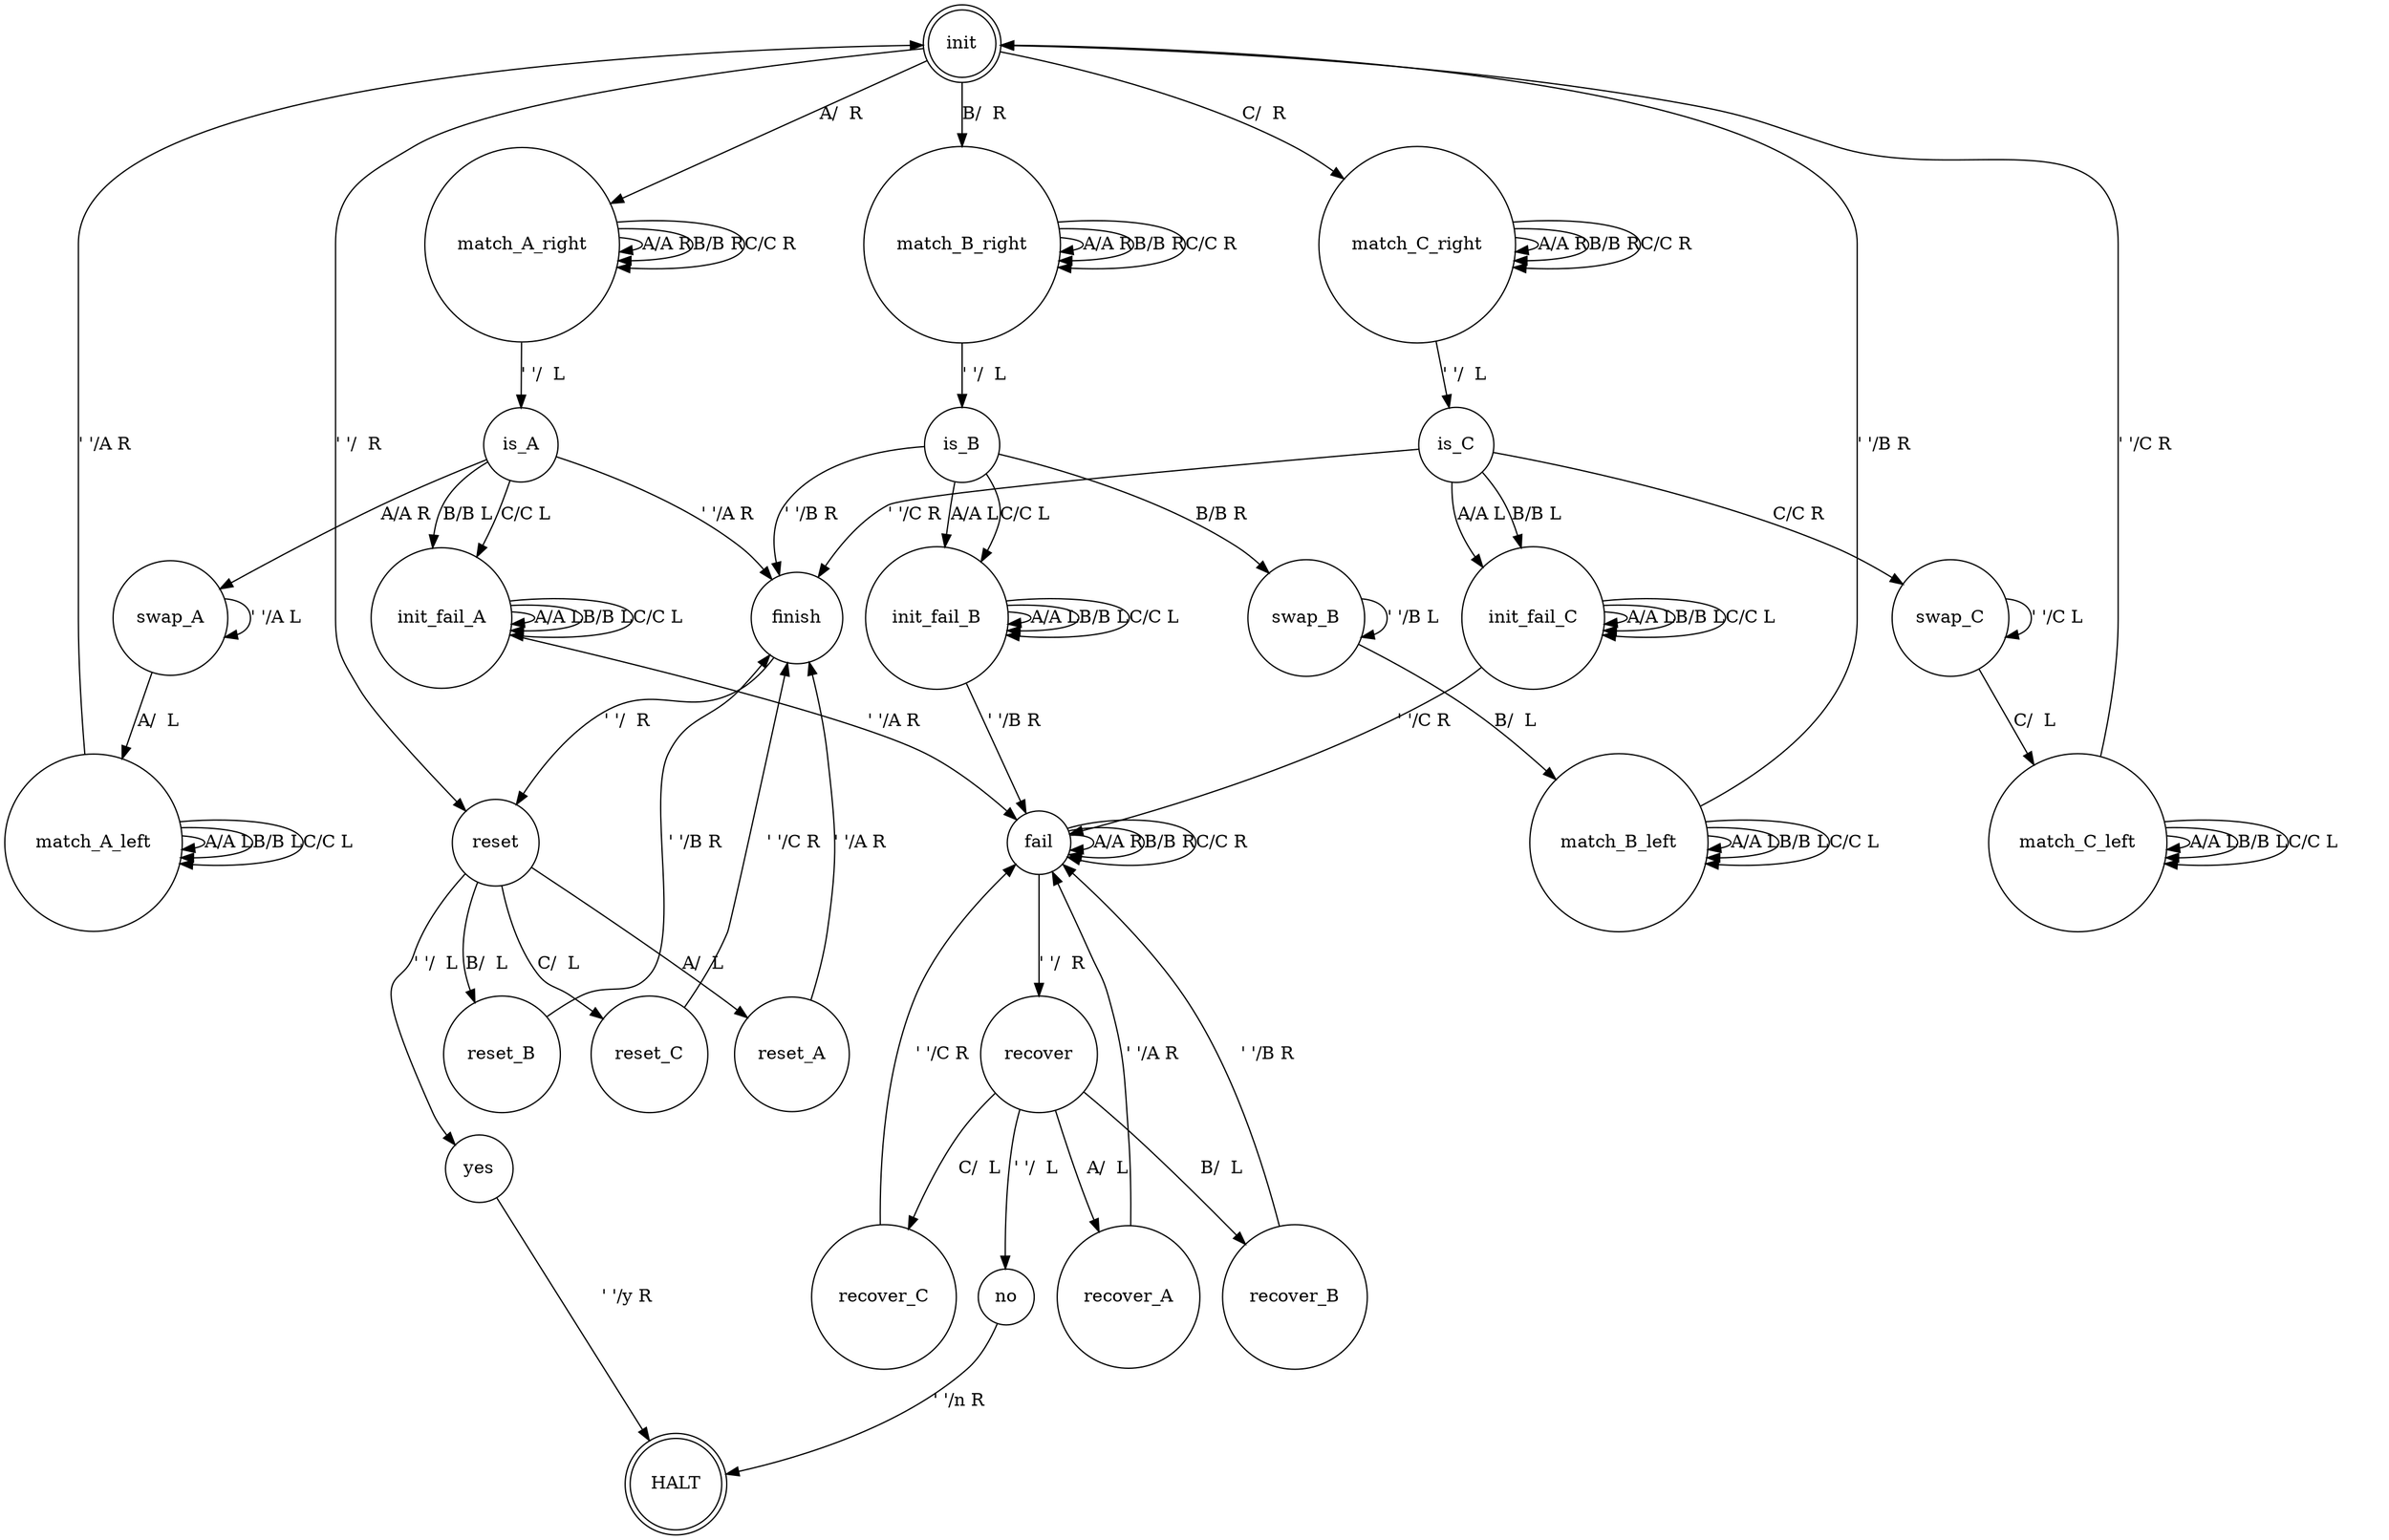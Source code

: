 digraph palindrom {
	node [shape=doublecircle]
	init
	HALT
	node [shape=circle]
	init -> match_A_right [label="A/  R"]
	init -> match_B_right [label="B/  R"]
	init -> match_C_right [label="C/  R"]
	init -> reset [label="' '/  R"]
	match_A_right -> match_A_right [label="A/A R"]
	match_A_right -> match_A_right [label="B/B R"]
	match_A_right -> match_A_right [label="C/C R"]
	match_A_right -> is_A [label="' '/  L"]
	match_B_right -> match_B_right [label="A/A R"]
	match_B_right -> match_B_right [label="B/B R"]
	match_B_right -> match_B_right [label="C/C R"]
	match_B_right -> is_B [label="' '/  L"]
	match_C_right -> match_C_right [label="A/A R"]
	match_C_right -> match_C_right [label="B/B R"]
	match_C_right -> match_C_right [label="C/C R"]
	match_C_right -> is_C [label="' '/  L"]
	is_A -> swap_A [label="A/A R"]
	is_A -> finish [label="' '/A R"]
	is_A -> init_fail_A [label="B/B L"]
	is_A -> init_fail_A [label="C/C L"]
	is_B -> swap_B [label="B/B R"]
	is_B -> finish [label="' '/B R"]
	is_B -> init_fail_B [label="A/A L"]
	is_B -> init_fail_B [label="C/C L"]
	is_C -> swap_C [label="C/C R"]
	is_C -> finish [label="' '/C R"]
	is_C -> init_fail_C [label="A/A L"]
	is_C -> init_fail_C [label="B/B L"]
	init_fail_A -> init_fail_A [label="A/A L"]
	init_fail_A -> init_fail_A [label="B/B L"]
	init_fail_A -> init_fail_A [label="C/C L"]
	init_fail_A -> fail [label="' '/A R"]
	init_fail_B -> init_fail_B [label="A/A L"]
	init_fail_B -> init_fail_B [label="B/B L"]
	init_fail_B -> init_fail_B [label="C/C L"]
	init_fail_B -> fail [label="' '/B R"]
	init_fail_C -> init_fail_C [label="A/A L"]
	init_fail_C -> init_fail_C [label="B/B L"]
	init_fail_C -> init_fail_C [label="C/C L"]
	init_fail_C -> fail [label="' '/C R"]
	fail -> fail [label="A/A R"]
	fail -> fail [label="B/B R"]
	fail -> fail [label="C/C R"]
	fail -> recover [label="' '/  R"]
	recover -> recover_A [label="A/  L"]
	recover -> recover_B [label="B/  L"]
	recover -> recover_C [label="C/  L"]
	recover -> no [label="' '/  L"]
	recover_A -> fail [label="' '/A R"]
	recover_B -> fail [label="' '/B R"]
	recover_C -> fail [label="' '/C R"]
	no -> HALT [label="' '/n R"]
	swap_A -> match_A_left [label="A/  L"]
	swap_A -> swap_A [label="' '/A L"]
	swap_B -> match_B_left [label="B/  L"]
	swap_B -> swap_B [label="' '/B L"]
	swap_C -> match_C_left [label="C/  L"]
	swap_C -> swap_C [label="' '/C L"]
	match_A_left -> match_A_left [label="A/A L"]
	match_A_left -> match_A_left [label="B/B L"]
	match_A_left -> match_A_left [label="C/C L"]
	match_A_left -> init [label="' '/A R"]
	match_B_left -> match_B_left [label="A/A L"]
	match_B_left -> match_B_left [label="B/B L"]
	match_B_left -> match_B_left [label="C/C L"]
	match_B_left -> init [label="' '/B R"]
	match_C_left -> match_C_left [label="A/A L"]
	match_C_left -> match_C_left [label="B/B L"]
	match_C_left -> match_C_left [label="C/C L"]
	match_C_left -> init [label="' '/C R"]
	finish -> reset [label="' '/  R"]
	reset -> reset_A [label="A/  L"]
	reset -> reset_B [label="B/  L"]
	reset -> reset_C [label="C/  L"]
	reset -> yes [label="' '/  L"]
	reset_A -> finish [label="' '/A R"]
	reset_B -> finish [label="' '/B R"]
	reset_C -> finish [label="' '/C R"]
	yes -> HALT [label="' '/y R"]
}
